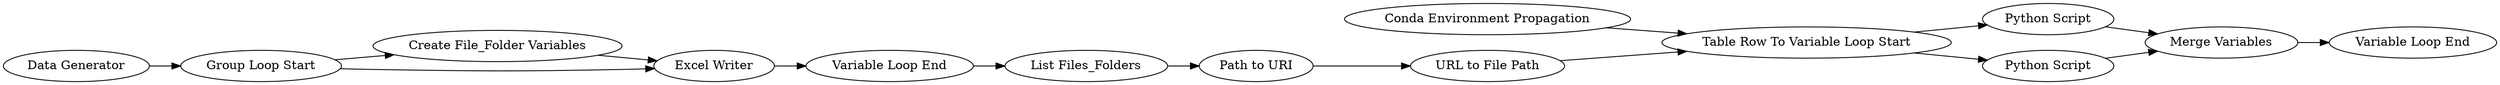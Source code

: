 digraph {
	18 -> 13
	5 -> 3
	6 -> 9
	1 -> 2
	14 -> 18
	11 -> 14
	3 -> 4
	11 -> 17
	15 -> 11
	17 -> 18
	9 -> 10
	2 -> 5
	2 -> 3
	10 -> 11
	4 -> 6
	5 [label="Create File_Folder Variables"]
	13 [label="Variable Loop End"]
	1 [label="Data Generator"]
	9 [label="Path to URI"]
	11 [label="Table Row To Variable Loop Start"]
	4 [label="Variable Loop End"]
	18 [label="Merge Variables"]
	6 [label="List Files_Folders"]
	15 [label="Conda Environment Propagation"]
	14 [label="Python Script"]
	17 [label="Python Script"]
	3 [label="Excel Writer"]
	2 [label="Group Loop Start"]
	10 [label="URL to File Path"]
	rankdir=LR
}
